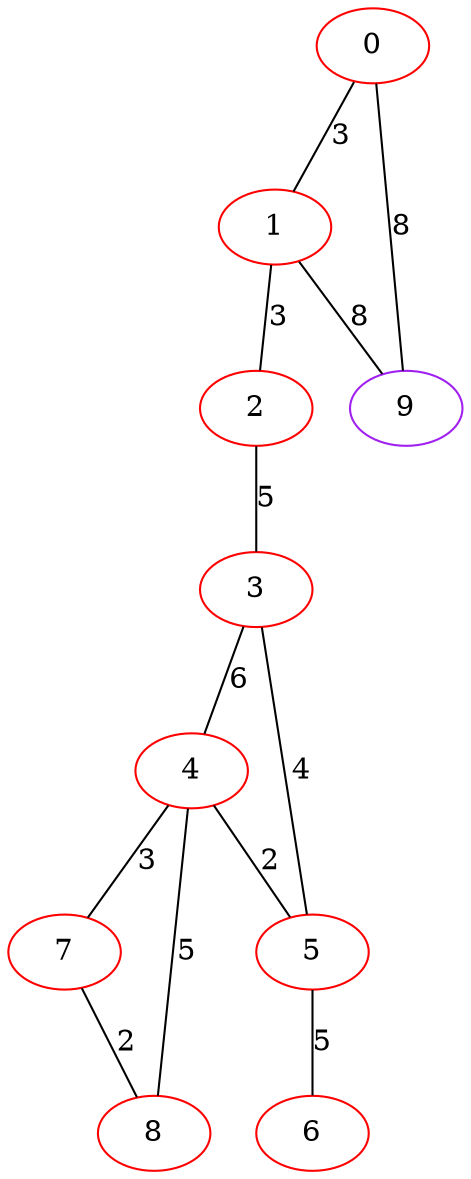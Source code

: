 graph "" {
0 [color=red, weight=1];
1 [color=red, weight=1];
2 [color=red, weight=1];
3 [color=red, weight=1];
4 [color=red, weight=1];
5 [color=red, weight=1];
6 [color=red, weight=1];
7 [color=red, weight=1];
8 [color=red, weight=1];
9 [color=purple, weight=4];
0 -- 1  [key=0, label=3];
0 -- 9  [key=0, label=8];
1 -- 9  [key=0, label=8];
1 -- 2  [key=0, label=3];
2 -- 3  [key=0, label=5];
3 -- 4  [key=0, label=6];
3 -- 5  [key=0, label=4];
4 -- 8  [key=0, label=5];
4 -- 5  [key=0, label=2];
4 -- 7  [key=0, label=3];
5 -- 6  [key=0, label=5];
7 -- 8  [key=0, label=2];
}
